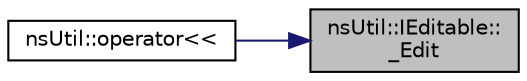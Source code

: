 digraph "nsUtil::IEditable::_Edit"
{
 // LATEX_PDF_SIZE
  edge [fontname="Helvetica",fontsize="10",labelfontname="Helvetica",labelfontsize="10"];
  node [fontname="Helvetica",fontsize="10",shape=record];
  rankdir="RL";
  Node1 [label="nsUtil::IEditable::\l_Edit",height=0.2,width=0.4,color="black", fillcolor="grey75", style="filled", fontcolor="black",tooltip="Fonction appelée pour injecter l'objet courant dans un flux."];
  Node1 -> Node2 [dir="back",color="midnightblue",fontsize="10",style="solid",fontname="Helvetica"];
  Node2 [label="nsUtil::operator\<\<",height=0.2,width=0.4,color="black", fillcolor="white", style="filled",URL="$namespacens_util.html#a95ba3ba3ebef98e447b47ee40f55dd1a",tooltip=" "];
}
